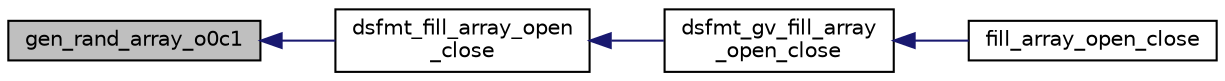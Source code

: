 digraph "gen_rand_array_o0c1"
{
 // INTERACTIVE_SVG=YES
  edge [fontname="Helvetica",fontsize="10",labelfontname="Helvetica",labelfontsize="10"];
  node [fontname="Helvetica",fontsize="10",shape=record];
  rankdir="LR";
  Node1 [label="gen_rand_array_o0c1",height=0.2,width=0.4,color="black", fillcolor="grey75", style="filled", fontcolor="black"];
  Node1 -> Node2 [dir="back",color="midnightblue",fontsize="10",style="solid",fontname="Helvetica"];
  Node2 [label="dsfmt_fill_array_open\l_close",height=0.2,width=0.4,color="black", fillcolor="white", style="filled",URL="$d_s_f_m_t_8h.html#a6ad6f12b9a47ea89ceab693b1eec5079"];
  Node2 -> Node3 [dir="back",color="midnightblue",fontsize="10",style="solid",fontname="Helvetica"];
  Node3 [label="dsfmt_gv_fill_array\l_open_close",height=0.2,width=0.4,color="black", fillcolor="white", style="filled",URL="$d_s_f_m_t_8h.html#a66881a0b8e76641024d09bbae3d9be7e"];
  Node3 -> Node4 [dir="back",color="midnightblue",fontsize="10",style="solid",fontname="Helvetica"];
  Node4 [label="fill_array_open_close",height=0.2,width=0.4,color="black", fillcolor="white", style="filled",URL="$d_s_f_m_t_8h.html#aea84bcb5255b47c28e357a776375abf5"];
}
